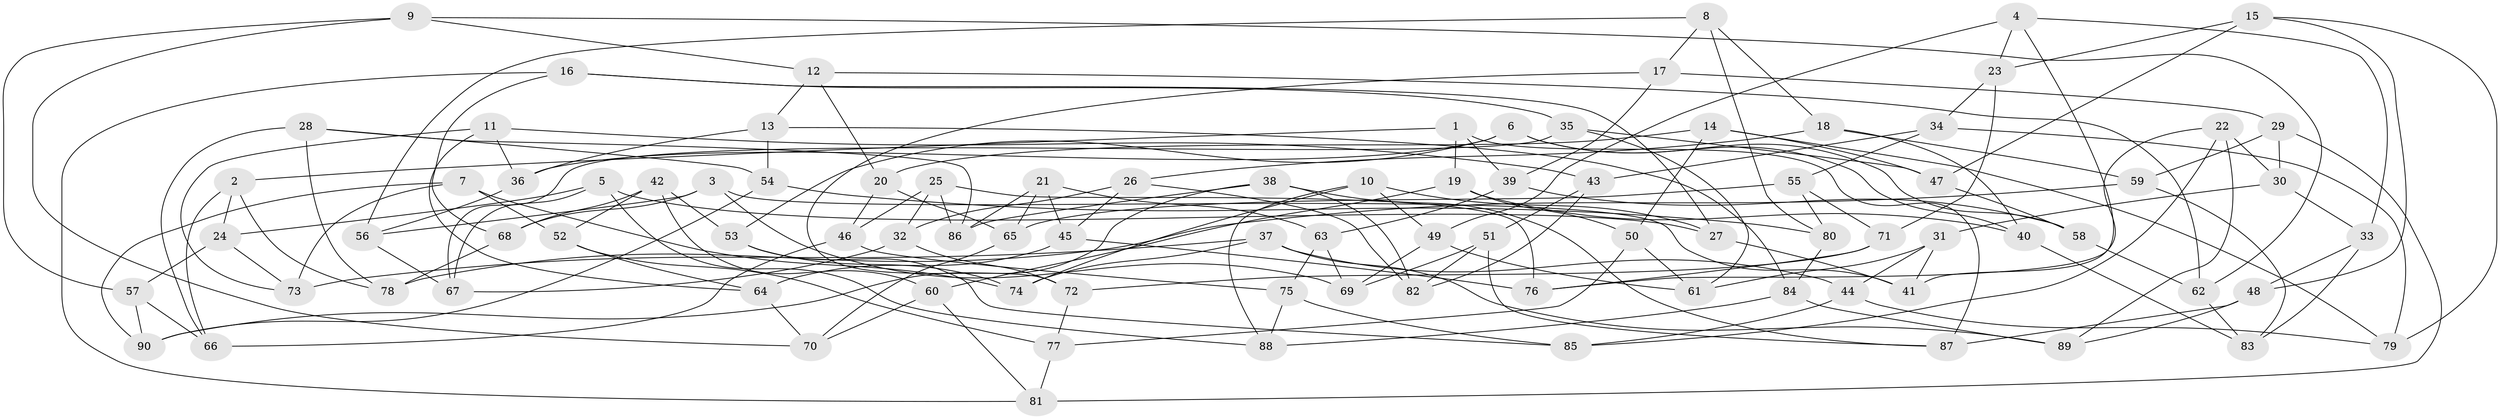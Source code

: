 // Generated by graph-tools (version 1.1) at 2025/26/03/09/25 03:26:58]
// undirected, 90 vertices, 180 edges
graph export_dot {
graph [start="1"]
  node [color=gray90,style=filled];
  1;
  2;
  3;
  4;
  5;
  6;
  7;
  8;
  9;
  10;
  11;
  12;
  13;
  14;
  15;
  16;
  17;
  18;
  19;
  20;
  21;
  22;
  23;
  24;
  25;
  26;
  27;
  28;
  29;
  30;
  31;
  32;
  33;
  34;
  35;
  36;
  37;
  38;
  39;
  40;
  41;
  42;
  43;
  44;
  45;
  46;
  47;
  48;
  49;
  50;
  51;
  52;
  53;
  54;
  55;
  56;
  57;
  58;
  59;
  60;
  61;
  62;
  63;
  64;
  65;
  66;
  67;
  68;
  69;
  70;
  71;
  72;
  73;
  74;
  75;
  76;
  77;
  78;
  79;
  80;
  81;
  82;
  83;
  84;
  85;
  86;
  87;
  88;
  89;
  90;
  1 -- 87;
  1 -- 39;
  1 -- 19;
  1 -- 2;
  2 -- 66;
  2 -- 24;
  2 -- 78;
  3 -- 56;
  3 -- 41;
  3 -- 68;
  3 -- 69;
  4 -- 41;
  4 -- 23;
  4 -- 49;
  4 -- 33;
  5 -- 27;
  5 -- 24;
  5 -- 88;
  5 -- 67;
  6 -- 58;
  6 -- 53;
  6 -- 36;
  6 -- 40;
  7 -- 90;
  7 -- 73;
  7 -- 52;
  7 -- 74;
  8 -- 18;
  8 -- 80;
  8 -- 17;
  8 -- 56;
  9 -- 57;
  9 -- 12;
  9 -- 62;
  9 -- 70;
  10 -- 74;
  10 -- 88;
  10 -- 27;
  10 -- 49;
  11 -- 73;
  11 -- 36;
  11 -- 43;
  11 -- 64;
  12 -- 62;
  12 -- 13;
  12 -- 20;
  13 -- 36;
  13 -- 84;
  13 -- 54;
  14 -- 79;
  14 -- 20;
  14 -- 47;
  14 -- 50;
  15 -- 23;
  15 -- 79;
  15 -- 47;
  15 -- 48;
  16 -- 35;
  16 -- 68;
  16 -- 27;
  16 -- 81;
  17 -- 29;
  17 -- 72;
  17 -- 39;
  18 -- 59;
  18 -- 40;
  18 -- 26;
  19 -- 40;
  19 -- 60;
  19 -- 50;
  20 -- 46;
  20 -- 65;
  21 -- 45;
  21 -- 65;
  21 -- 86;
  21 -- 63;
  22 -- 30;
  22 -- 85;
  22 -- 89;
  22 -- 76;
  23 -- 34;
  23 -- 71;
  24 -- 57;
  24 -- 73;
  25 -- 32;
  25 -- 86;
  25 -- 46;
  25 -- 76;
  26 -- 45;
  26 -- 32;
  26 -- 82;
  27 -- 41;
  28 -- 78;
  28 -- 86;
  28 -- 54;
  28 -- 66;
  29 -- 59;
  29 -- 30;
  29 -- 81;
  30 -- 33;
  30 -- 31;
  31 -- 61;
  31 -- 44;
  31 -- 41;
  32 -- 67;
  32 -- 72;
  33 -- 48;
  33 -- 83;
  34 -- 43;
  34 -- 55;
  34 -- 79;
  35 -- 67;
  35 -- 47;
  35 -- 61;
  36 -- 56;
  37 -- 89;
  37 -- 73;
  37 -- 44;
  37 -- 74;
  38 -- 86;
  38 -- 90;
  38 -- 87;
  38 -- 82;
  39 -- 58;
  39 -- 63;
  40 -- 83;
  42 -- 53;
  42 -- 52;
  42 -- 68;
  42 -- 60;
  43 -- 82;
  43 -- 51;
  44 -- 85;
  44 -- 79;
  45 -- 64;
  45 -- 76;
  46 -- 66;
  46 -- 75;
  47 -- 58;
  48 -- 89;
  48 -- 87;
  49 -- 69;
  49 -- 61;
  50 -- 77;
  50 -- 61;
  51 -- 87;
  51 -- 82;
  51 -- 69;
  52 -- 64;
  52 -- 77;
  53 -- 85;
  53 -- 74;
  54 -- 80;
  54 -- 90;
  55 -- 80;
  55 -- 65;
  55 -- 71;
  56 -- 67;
  57 -- 66;
  57 -- 90;
  58 -- 62;
  59 -- 78;
  59 -- 83;
  60 -- 81;
  60 -- 70;
  62 -- 83;
  63 -- 75;
  63 -- 69;
  64 -- 70;
  65 -- 70;
  68 -- 78;
  71 -- 72;
  71 -- 76;
  72 -- 77;
  75 -- 88;
  75 -- 85;
  77 -- 81;
  80 -- 84;
  84 -- 88;
  84 -- 89;
}
